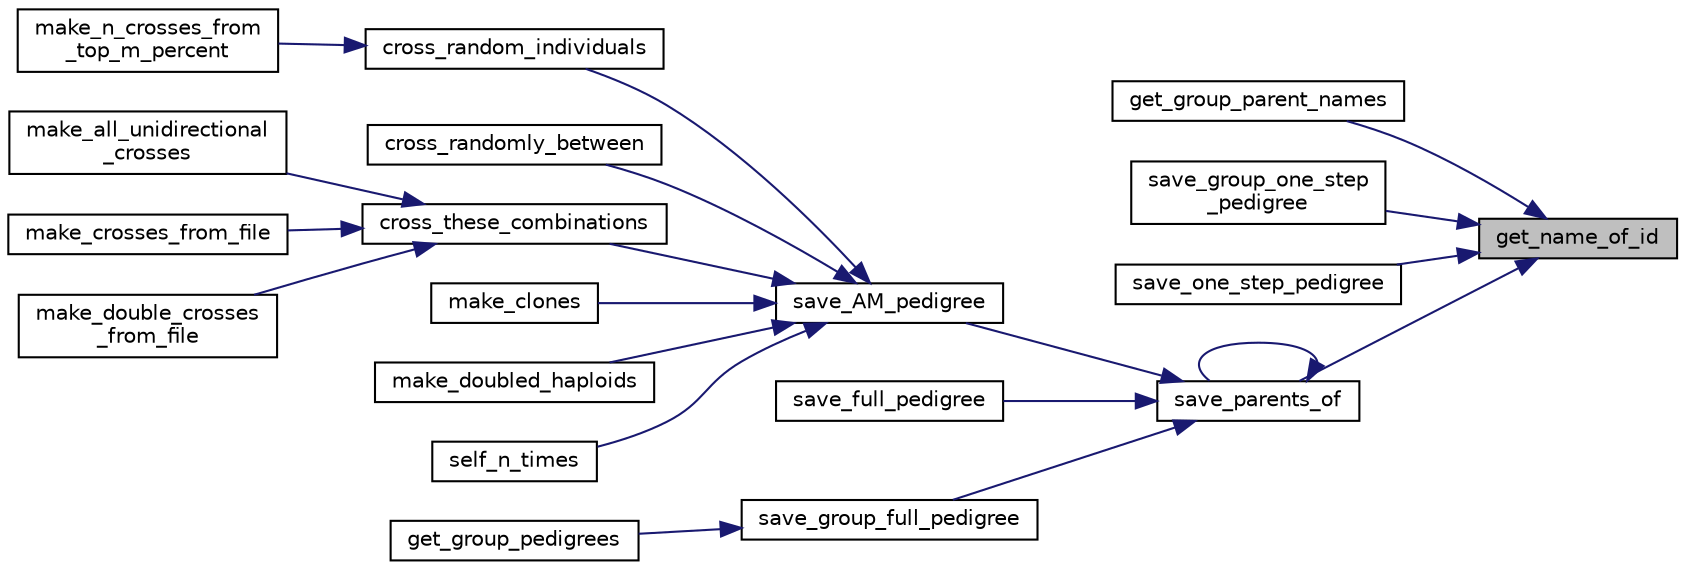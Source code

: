 digraph "get_name_of_id"
{
 // LATEX_PDF_SIZE
  edge [fontname="Helvetica",fontsize="10",labelfontname="Helvetica",labelfontsize="10"];
  node [fontname="Helvetica",fontsize="10",shape=record];
  rankdir="RL";
  Node1 [label="get_name_of_id",height=0.2,width=0.4,color="black", fillcolor="grey75", style="filled", fontcolor="black",tooltip="Returns the name of the genotype with a given id."];
  Node1 -> Node2 [dir="back",color="midnightblue",fontsize="10",style="solid",fontname="Helvetica"];
  Node2 [label="get_group_parent_names",height=0.2,width=0.4,color="black", fillcolor="white", style="filled",URL="$group__getters.html#gac358bb2fe5955a4c1988c5c2c9b0a7ac",tooltip="Gets the names of either the first or second parent of each member of the group."];
  Node1 -> Node3 [dir="back",color="midnightblue",fontsize="10",style="solid",fontname="Helvetica"];
  Node3 [label="save_group_one_step\l_pedigree",height=0.2,width=0.4,color="black", fillcolor="white", style="filled",URL="$group__savers.html#ga979efe39128de97176da5460cab7dfa7",tooltip="Print the parents of each genotype in a group to a file."];
  Node1 -> Node4 [dir="back",color="midnightblue",fontsize="10",style="solid",fontname="Helvetica"];
  Node4 [label="save_one_step_pedigree",height=0.2,width=0.4,color="black", fillcolor="white", style="filled",URL="$group__savers.html#ga6b87b484064fd373aec0bfa4ce8dbef1",tooltip="Print the parents of each genotype in the SimData to a file."];
  Node1 -> Node5 [dir="back",color="midnightblue",fontsize="10",style="solid",fontname="Helvetica"];
  Node5 [label="save_parents_of",height=0.2,width=0.4,color="black", fillcolor="white", style="filled",URL="$group__savers.html#gabc1307a944deb18e0aef315783ab123e",tooltip="Recursively save the parents of a particular id to a file."];
  Node5 -> Node6 [dir="back",color="midnightblue",fontsize="10",style="solid",fontname="Helvetica"];
  Node6 [label="save_AM_pedigree",height=0.2,width=0.4,color="black", fillcolor="white", style="filled",URL="$group__savers.html#gabf5bc0b61b008aeda217ea9a666ad9cb",tooltip="Print the full known pedigree of each genotype in a single AlleleMatrix to a file."];
  Node6 -> Node7 [dir="back",color="midnightblue",fontsize="10",style="solid",fontname="Helvetica"];
  Node7 [label="cross_random_individuals",height=0.2,width=0.4,color="black", fillcolor="white", style="filled",URL="$group__crossers.html#gae66231fb141a76432d1211e2cf0baf25",tooltip="Performs random crosses among members of a group."];
  Node7 -> Node8 [dir="back",color="midnightblue",fontsize="10",style="solid",fontname="Helvetica"];
  Node8 [label="make_n_crosses_from\l_top_m_percent",height=0.2,width=0.4,color="black", fillcolor="white", style="filled",URL="$group__crossers.html#ga68aca99a41527b019316c8243e6fc7a7",tooltip="Find the top m percent of a group and perform random crosses between those top individuals."];
  Node6 -> Node9 [dir="back",color="midnightblue",fontsize="10",style="solid",fontname="Helvetica"];
  Node9 [label="cross_randomly_between",height=0.2,width=0.4,color="black", fillcolor="white", style="filled",URL="$group__crossers.html#ga3be2cb18d1c722b3a766a7a5663a8f0c",tooltip="Performs random crosses where the first parent comes from one group and the second from another."];
  Node6 -> Node10 [dir="back",color="midnightblue",fontsize="10",style="solid",fontname="Helvetica"];
  Node10 [label="cross_these_combinations",height=0.2,width=0.4,color="black", fillcolor="white", style="filled",URL="$group__crossers.html#gabb793988799d792dfe4007efdf988068",tooltip="Performs the crosses of pairs of parents whose ids are provided in an array."];
  Node10 -> Node11 [dir="back",color="midnightblue",fontsize="10",style="solid",fontname="Helvetica"];
  Node11 [label="make_all_unidirectional\l_crosses",height=0.2,width=0.4,color="black", fillcolor="white", style="filled",URL="$group__crossers.html#ga3f1b06b7aa35e6a05918e16d1deabeee",tooltip="Perform crosses between all pairs of parents in the group from_group and allocates the resulting offs..."];
  Node10 -> Node12 [dir="back",color="midnightblue",fontsize="10",style="solid",fontname="Helvetica"];
  Node12 [label="make_crosses_from_file",height=0.2,width=0.4,color="black", fillcolor="white", style="filled",URL="$group__crossers.html#ga3b67d38c13c7a8bef2d0fc91c0365177",tooltip="Perform crosses between pairs of parents identified by name in a file and allocate the resulting offs..."];
  Node10 -> Node13 [dir="back",color="midnightblue",fontsize="10",style="solid",fontname="Helvetica"];
  Node13 [label="make_double_crosses\l_from_file",height=0.2,width=0.4,color="black", fillcolor="white", style="filled",URL="$group__crossers.html#gaa7c90b4015e4abce750176c6d891cad2",tooltip="Perform crosses between previously-generated offspring of pairs of parents identified by name in a fi..."];
  Node6 -> Node14 [dir="back",color="midnightblue",fontsize="10",style="solid",fontname="Helvetica"];
  Node14 [label="make_clones",height=0.2,width=0.4,color="black", fillcolor="white", style="filled",URL="$group__crossers.html#gaa42e48ab06f9051e5ed6879409cbe2f4",tooltip="Creates an identical copy of each member of a group."];
  Node6 -> Node15 [dir="back",color="midnightblue",fontsize="10",style="solid",fontname="Helvetica"];
  Node15 [label="make_doubled_haploids",height=0.2,width=0.4,color="black", fillcolor="white", style="filled",URL="$group__crossers.html#gaf078d6bc1b5d4234a9b960e6132480aa",tooltip="Creates a doubled haploid from each member of a group."];
  Node6 -> Node16 [dir="back",color="midnightblue",fontsize="10",style="solid",fontname="Helvetica"];
  Node16 [label="self_n_times",height=0.2,width=0.4,color="black", fillcolor="white", style="filled",URL="$group__crossers.html#gadf5beb682ac15fa5a0176e480adc9d91",tooltip="Selfs each member of a group for a certain number of generations."];
  Node5 -> Node17 [dir="back",color="midnightblue",fontsize="10",style="solid",fontname="Helvetica"];
  Node17 [label="save_full_pedigree",height=0.2,width=0.4,color="black", fillcolor="white", style="filled",URL="$group__savers.html#ga40dbed7f680c5c1181a8ed27e616417b",tooltip="Print the full known pedigree of each genotype in the SimData to a file."];
  Node5 -> Node18 [dir="back",color="midnightblue",fontsize="10",style="solid",fontname="Helvetica"];
  Node18 [label="save_group_full_pedigree",height=0.2,width=0.4,color="black", fillcolor="white", style="filled",URL="$group__savers.html#ga75e854cbc72b31a5e2eb03c63c33ecc6",tooltip="Print the full known pedigree of each genotype in a group to a file."];
  Node18 -> Node19 [dir="back",color="midnightblue",fontsize="10",style="solid",fontname="Helvetica"];
  Node19 [label="get_group_pedigrees",height=0.2,width=0.4,color="black", fillcolor="white", style="filled",URL="$group__getters.html#gaa52503593f21762088c32210c9365537",tooltip="Gets the full pedigree string (as per save_group_full_pedigree() ) of each member of the group."];
  Node5 -> Node5 [dir="back",color="midnightblue",fontsize="10",style="solid",fontname="Helvetica"];
}
